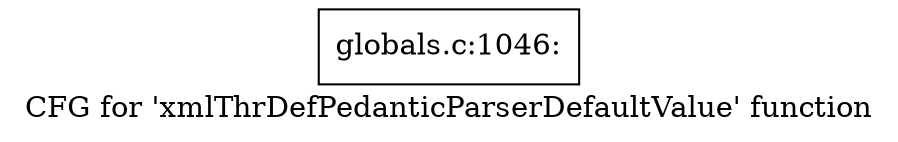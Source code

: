 digraph "CFG for 'xmlThrDefPedanticParserDefaultValue' function" {
	label="CFG for 'xmlThrDefPedanticParserDefaultValue' function";

	Node0x5624fdb5bbb0 [shape=record,label="{globals.c:1046:}"];
}
